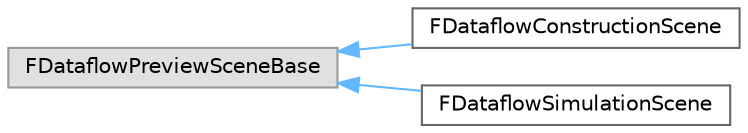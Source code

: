 digraph "Graphical Class Hierarchy"
{
 // INTERACTIVE_SVG=YES
 // LATEX_PDF_SIZE
  bgcolor="transparent";
  edge [fontname=Helvetica,fontsize=10,labelfontname=Helvetica,labelfontsize=10];
  node [fontname=Helvetica,fontsize=10,shape=box,height=0.2,width=0.4];
  rankdir="LR";
  Node0 [id="Node000000",label="FDataflowPreviewSceneBase",height=0.2,width=0.4,color="grey60", fillcolor="#E0E0E0", style="filled",tooltip=" "];
  Node0 -> Node1 [id="edge3690_Node000000_Node000001",dir="back",color="steelblue1",style="solid",tooltip=" "];
  Node1 [id="Node000001",label="FDataflowConstructionScene",height=0.2,width=0.4,color="grey40", fillcolor="white", style="filled",URL="$de/d67/classFDataflowConstructionScene.html",tooltip="Dataflow construction scene holding all the dynamic meshes used/displayed in the dataflow graph."];
  Node0 -> Node2 [id="edge3691_Node000000_Node000002",dir="back",color="steelblue1",style="solid",tooltip=" "];
  Node2 [id="Node000002",label="FDataflowSimulationScene",height=0.2,width=0.4,color="grey40", fillcolor="white", style="filled",URL="$da/dff/classFDataflowSimulationScene.html",tooltip="Dataflow simulation scene holding all the dataflow content components."];
}
